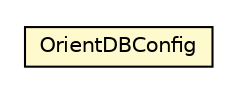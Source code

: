 #!/usr/local/bin/dot
#
# Class diagram 
# Generated by UMLGraph version R5_6-24-gf6e263 (http://www.umlgraph.org/)
#

digraph G {
	edge [fontname="Helvetica",fontsize=10,labelfontname="Helvetica",labelfontsize=10];
	node [fontname="Helvetica",fontsize=10,shape=plaintext];
	nodesep=0.25;
	ranksep=0.5;
	// com.orientechnologies.orient.core.db.OrientDBConfig
	c7626132 [label=<<table title="com.orientechnologies.orient.core.db.OrientDBConfig" border="0" cellborder="1" cellspacing="0" cellpadding="2" port="p" bgcolor="lemonChiffon" href="./OrientDBConfig.html">
		<tr><td><table border="0" cellspacing="0" cellpadding="1">
<tr><td align="center" balign="center"> OrientDBConfig </td></tr>
		</table></td></tr>
		</table>>, URL="./OrientDBConfig.html", fontname="Helvetica", fontcolor="black", fontsize=10.0];
}

